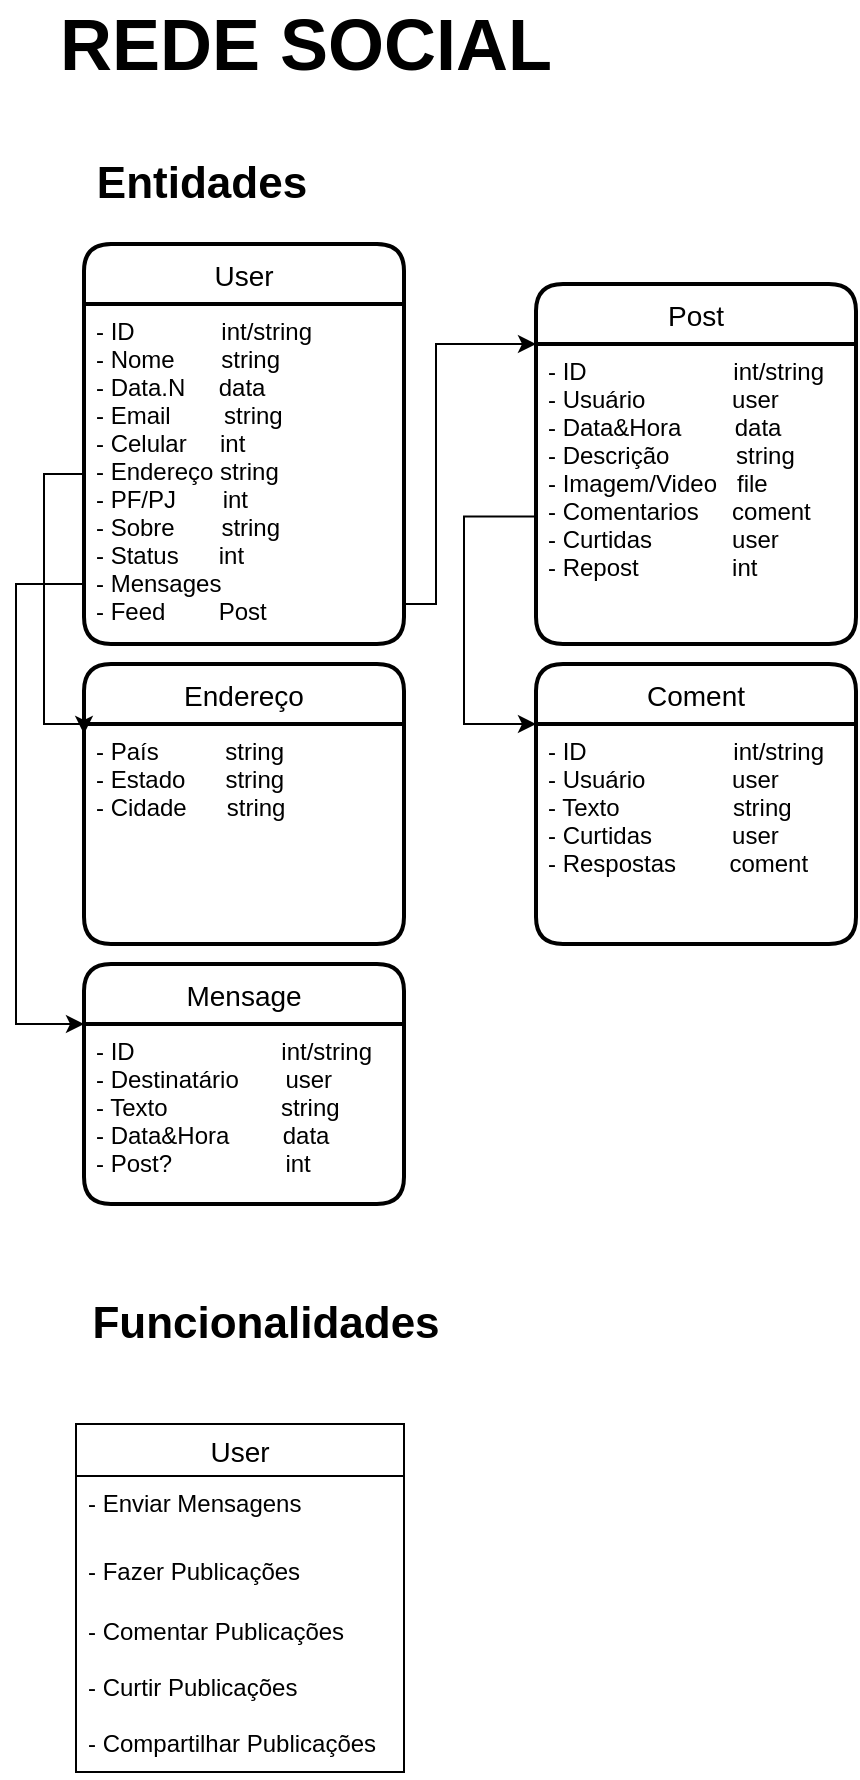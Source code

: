 <mxfile version="13.8.8" type="github"><diagram id="2T7_TPjI-Kvg8wpGiU4j" name="Page-1"><mxGraphModel dx="1157" dy="600" grid="1" gridSize="10" guides="1" tooltips="1" connect="1" arrows="1" fold="1" page="1" pageScale="1" pageWidth="827" pageHeight="1169" math="0" shadow="0"><root><mxCell id="0"/><mxCell id="1" parent="0"/><mxCell id="KpdYfU01JM3CUJO6jOAO-7" value="User" style="swimlane;childLayout=stackLayout;horizontal=1;startSize=30;horizontalStack=0;rounded=1;fontSize=14;fontStyle=0;strokeWidth=2;resizeParent=0;resizeLast=1;shadow=0;dashed=0;align=center;" vertex="1" parent="1"><mxGeometry x="44" y="150" width="160" height="200" as="geometry"/></mxCell><mxCell id="KpdYfU01JM3CUJO6jOAO-8" value="- ID             int/string&#10;- Nome       string&#10;- Data.N     data&#10;- Email        string&#10;- Celular     int&#10;- Endereço string&#10;- PF/PJ       int&#10;- Sobre       string&#10;- Status      int&#10;- Mensages&#10;- Feed        Post" style="align=left;strokeColor=none;fillColor=none;spacingLeft=4;fontSize=12;verticalAlign=top;resizable=0;rotatable=0;part=1;" vertex="1" parent="KpdYfU01JM3CUJO6jOAO-7"><mxGeometry y="30" width="160" height="170" as="geometry"/></mxCell><mxCell id="KpdYfU01JM3CUJO6jOAO-9" value="Endereço" style="swimlane;childLayout=stackLayout;horizontal=1;startSize=30;horizontalStack=0;rounded=1;fontSize=14;fontStyle=0;strokeWidth=2;resizeParent=0;resizeLast=1;shadow=0;dashed=0;align=center;" vertex="1" parent="1"><mxGeometry x="44" y="360" width="160" height="140" as="geometry"/></mxCell><mxCell id="KpdYfU01JM3CUJO6jOAO-10" value="- País          string&#10;- Estado      string&#10;- Cidade      string" style="align=left;strokeColor=none;fillColor=none;spacingLeft=4;fontSize=12;verticalAlign=top;resizable=0;rotatable=0;part=1;" vertex="1" parent="KpdYfU01JM3CUJO6jOAO-9"><mxGeometry y="30" width="160" height="110" as="geometry"/></mxCell><mxCell id="KpdYfU01JM3CUJO6jOAO-11" style="edgeStyle=orthogonalEdgeStyle;rounded=0;orthogonalLoop=1;jettySize=auto;html=1;entryX=0;entryY=0.25;entryDx=0;entryDy=0;" edge="1" parent="1" target="KpdYfU01JM3CUJO6jOAO-9"><mxGeometry relative="1" as="geometry"><mxPoint x="44" y="265" as="sourcePoint"/><Array as="points"><mxPoint x="44" y="265"/><mxPoint x="24" y="265"/><mxPoint x="24" y="390"/><mxPoint x="44" y="390"/></Array></mxGeometry></mxCell><mxCell id="KpdYfU01JM3CUJO6jOAO-12" value="Post" style="swimlane;childLayout=stackLayout;horizontal=1;startSize=30;horizontalStack=0;rounded=1;fontSize=14;fontStyle=0;strokeWidth=2;resizeParent=0;resizeLast=1;shadow=0;dashed=0;align=center;" vertex="1" parent="1"><mxGeometry x="270" y="170" width="160" height="180" as="geometry"/></mxCell><mxCell id="KpdYfU01JM3CUJO6jOAO-13" value="- ID                      int/string&#10;- Usuário             user&#10;- Data&amp;Hora        data&#10;- Descrição          string&#10;- Imagem/Video   file&#10;- Comentarios     coment&#10;- Curtidas            user&#10;- Repost              int" style="align=left;strokeColor=none;fillColor=none;spacingLeft=4;fontSize=12;verticalAlign=top;resizable=0;rotatable=0;part=1;" vertex="1" parent="KpdYfU01JM3CUJO6jOAO-12"><mxGeometry y="30" width="160" height="150" as="geometry"/></mxCell><mxCell id="KpdYfU01JM3CUJO6jOAO-14" value="Coment" style="swimlane;childLayout=stackLayout;horizontal=1;startSize=30;horizontalStack=0;rounded=1;fontSize=14;fontStyle=0;strokeWidth=2;resizeParent=0;resizeLast=1;shadow=0;dashed=0;align=center;" vertex="1" parent="1"><mxGeometry x="270" y="360" width="160" height="140" as="geometry"/></mxCell><mxCell id="KpdYfU01JM3CUJO6jOAO-15" value="- ID                      int/string&#10;- Usuário             user&#10;- Texto                 string&#10;- Curtidas            user&#10;- Respostas        coment" style="align=left;strokeColor=none;fillColor=none;spacingLeft=4;fontSize=12;verticalAlign=top;resizable=0;rotatable=0;part=1;" vertex="1" parent="KpdYfU01JM3CUJO6jOAO-14"><mxGeometry y="30" width="160" height="110" as="geometry"/></mxCell><mxCell id="KpdYfU01JM3CUJO6jOAO-16" style="edgeStyle=orthogonalEdgeStyle;rounded=0;orthogonalLoop=1;jettySize=auto;html=1;exitX=-0.006;exitY=0.575;exitDx=0;exitDy=0;exitPerimeter=0;entryX=0;entryY=0;entryDx=0;entryDy=0;" edge="1" parent="1" source="KpdYfU01JM3CUJO6jOAO-13" target="KpdYfU01JM3CUJO6jOAO-15"><mxGeometry relative="1" as="geometry"><mxPoint x="254" y="390" as="targetPoint"/><Array as="points"><mxPoint x="234" y="286"/><mxPoint x="234" y="390"/></Array></mxGeometry></mxCell><mxCell id="KpdYfU01JM3CUJO6jOAO-18" value="&lt;font size=&quot;1&quot;&gt;&lt;b style=&quot;font-size: 36px&quot;&gt;REDE SOCIAL&lt;/b&gt;&lt;/font&gt;" style="text;html=1;strokeColor=none;fillColor=none;align=center;verticalAlign=middle;whiteSpace=wrap;rounded=0;" vertex="1" parent="1"><mxGeometry x="10" y="40" width="290" height="20" as="geometry"/></mxCell><mxCell id="KpdYfU01JM3CUJO6jOAO-19" value="&lt;b&gt;&lt;font style=&quot;font-size: 22px&quot;&gt;Entidades&lt;/font&gt;&lt;/b&gt;" style="text;html=1;strokeColor=none;fillColor=none;align=center;verticalAlign=middle;whiteSpace=wrap;rounded=0;" vertex="1" parent="1"><mxGeometry x="30" y="110" width="146" height="20" as="geometry"/></mxCell><mxCell id="KpdYfU01JM3CUJO6jOAO-20" value="Mensage" style="swimlane;childLayout=stackLayout;horizontal=1;startSize=30;horizontalStack=0;rounded=1;fontSize=14;fontStyle=0;strokeWidth=2;resizeParent=0;resizeLast=1;shadow=0;dashed=0;align=center;" vertex="1" parent="1"><mxGeometry x="44" y="510" width="160" height="120" as="geometry"/></mxCell><mxCell id="KpdYfU01JM3CUJO6jOAO-21" value="- ID                      int/string&#10;- Destinatário       user&#10;- Texto                 string&#10;- Data&amp;Hora        data&#10;- Post?                 int" style="align=left;strokeColor=none;fillColor=none;spacingLeft=4;fontSize=12;verticalAlign=top;resizable=0;rotatable=0;part=1;" vertex="1" parent="KpdYfU01JM3CUJO6jOAO-20"><mxGeometry y="30" width="160" height="90" as="geometry"/></mxCell><mxCell id="KpdYfU01JM3CUJO6jOAO-23" style="edgeStyle=orthogonalEdgeStyle;rounded=0;orthogonalLoop=1;jettySize=auto;html=1;entryX=0;entryY=0.25;entryDx=0;entryDy=0;" edge="1" parent="1" target="KpdYfU01JM3CUJO6jOAO-20"><mxGeometry relative="1" as="geometry"><mxPoint x="44" y="320" as="sourcePoint"/><Array as="points"><mxPoint x="44" y="320"/><mxPoint x="10" y="320"/><mxPoint x="10" y="540"/></Array></mxGeometry></mxCell><mxCell id="KpdYfU01JM3CUJO6jOAO-26" value="&lt;font style=&quot;font-size: 22px;&quot;&gt;&lt;b style=&quot;font-size: 22px;&quot;&gt;Funcionalidades&lt;/b&gt;&lt;/font&gt;" style="text;html=1;strokeColor=none;fillColor=none;align=center;verticalAlign=middle;whiteSpace=wrap;rounded=0;fontSize=22;" vertex="1" parent="1"><mxGeometry x="40" y="680" width="190" height="20" as="geometry"/></mxCell><mxCell id="KpdYfU01JM3CUJO6jOAO-27" value="User" style="swimlane;fontStyle=0;childLayout=stackLayout;horizontal=1;startSize=26;horizontalStack=0;resizeParent=1;resizeParentMax=0;resizeLast=0;collapsible=1;marginBottom=0;align=center;fontSize=14;" vertex="1" parent="1"><mxGeometry x="40" y="740" width="164" height="174" as="geometry"/></mxCell><mxCell id="KpdYfU01JM3CUJO6jOAO-28" value="- Enviar Mensagens" style="text;strokeColor=none;fillColor=none;spacingLeft=4;spacingRight=4;overflow=hidden;rotatable=0;points=[[0,0.5],[1,0.5]];portConstraint=eastwest;fontSize=12;" vertex="1" parent="KpdYfU01JM3CUJO6jOAO-27"><mxGeometry y="26" width="164" height="34" as="geometry"/></mxCell><mxCell id="KpdYfU01JM3CUJO6jOAO-29" value="- Fazer Publicações" style="text;strokeColor=none;fillColor=none;spacingLeft=4;spacingRight=4;overflow=hidden;rotatable=0;points=[[0,0.5],[1,0.5]];portConstraint=eastwest;fontSize=12;" vertex="1" parent="KpdYfU01JM3CUJO6jOAO-27"><mxGeometry y="60" width="164" height="30" as="geometry"/></mxCell><mxCell id="KpdYfU01JM3CUJO6jOAO-30" value="- Comentar Publicações&#10;&#10;- Curtir Publicações&#10;&#10;- Compartilhar Publicações&#10;" style="text;strokeColor=none;fillColor=none;spacingLeft=4;spacingRight=4;overflow=hidden;rotatable=0;points=[[0,0.5],[1,0.5]];portConstraint=eastwest;fontSize=12;" vertex="1" parent="KpdYfU01JM3CUJO6jOAO-27"><mxGeometry y="90" width="164" height="84" as="geometry"/></mxCell><mxCell id="KpdYfU01JM3CUJO6jOAO-39" style="edgeStyle=orthogonalEdgeStyle;rounded=0;orthogonalLoop=1;jettySize=auto;html=1;entryX=0;entryY=0;entryDx=0;entryDy=0;fontSize=22;" edge="1" parent="1" source="KpdYfU01JM3CUJO6jOAO-8" target="KpdYfU01JM3CUJO6jOAO-13"><mxGeometry relative="1" as="geometry"><Array as="points"><mxPoint x="220" y="330"/><mxPoint x="220" y="200"/></Array></mxGeometry></mxCell></root></mxGraphModel></diagram></mxfile>